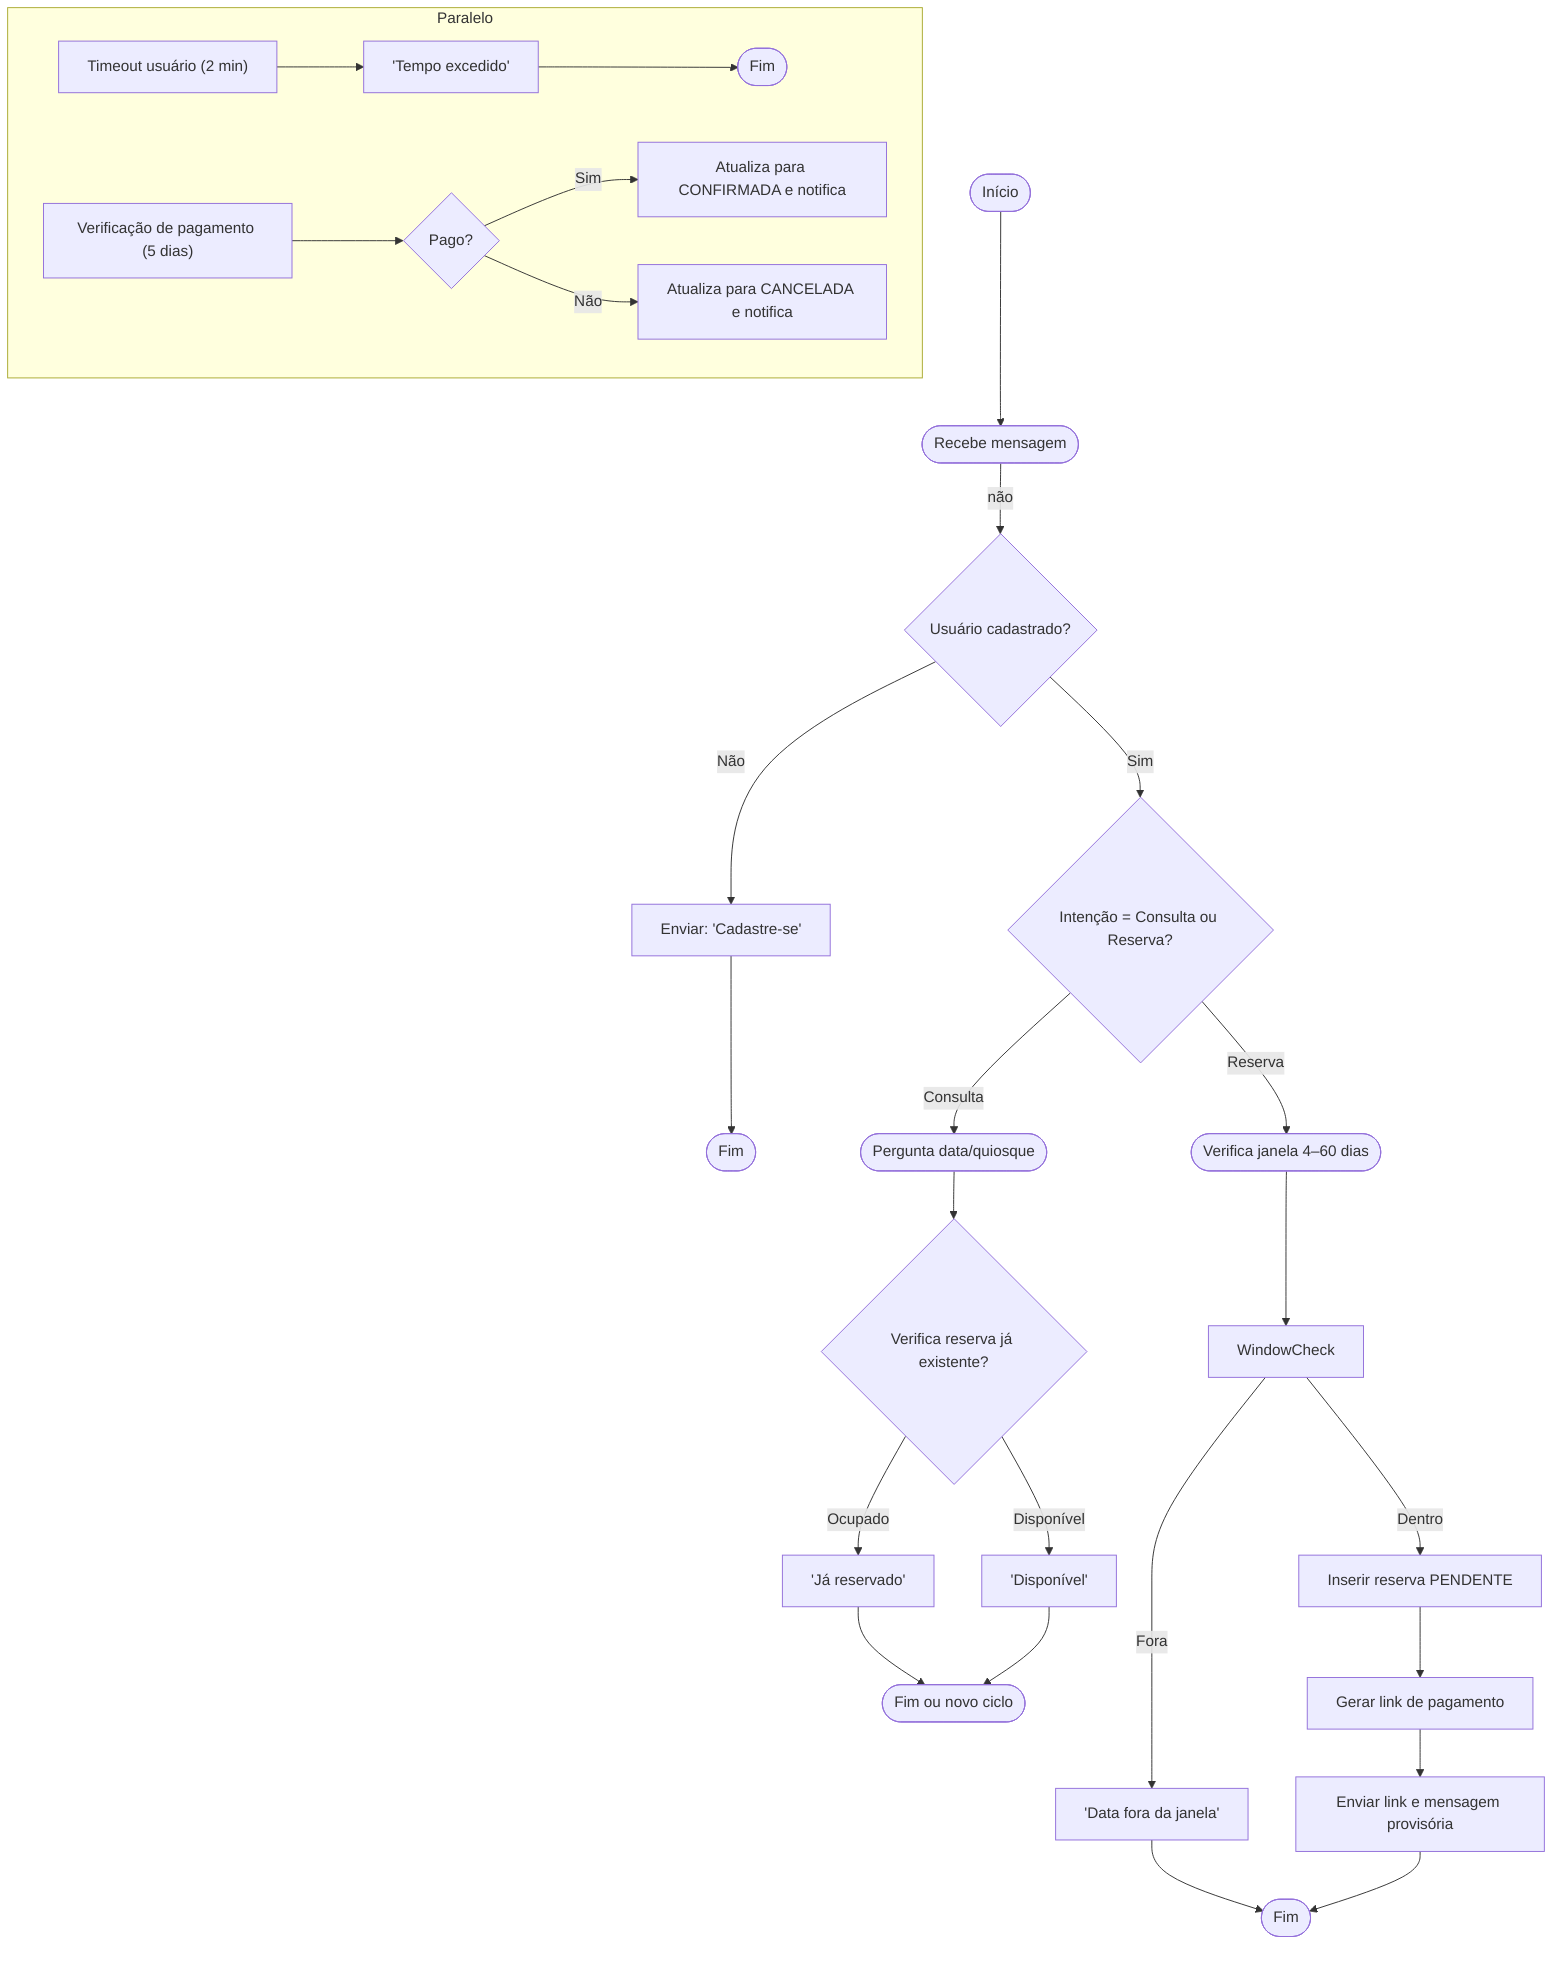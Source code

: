 %% Flowchart – Lógica de Decisões e Processos
flowchart TD
    %% Instrução IA: Início do fluxograma
    Start(["Início"])

    %% Instrução IA: Receber mensagem via WAHA
    ReceiveMsg(["Recebe mensagem"])
    Start --> ReceiveMsg

    %% Instrução IA: Verificar cadastro do usuário
    ReceiveMsg --> |não| AskRegister{"Usuário cadastrado?"}
    AskRegister -->|Não| MsgRegister["Enviar: 'Cadastre-se'"] --> End1(["Fim"])
    AskRegister -->|Sim| NextAction

    %% Instrução IA: Decidir intenção do usuário
    NextAction{"Intenção = Consulta ou Reserva?"}
    NextAction -->|Consulta| Consulta
    NextAction -->|Reserva| Reserva

    %% Subfluxo Consulta
    Consulta(["Pergunta data/quiosque"])
    Consulta --> CheckRes{"Verifica reserva já existente?"}
    CheckRes -->|Ocupado| MsgBusy["'Já reservado'"] --> End2(["Fim ou novo ciclo"])
    CheckRes -->|Disponível| MsgFree["'Disponível'"] --> End2

    %% Subfluxo Reserva
    Reserva(["Verifica janela 4–60 dias"])
    Reserva --> WindowCheck
    WindowCheck -->|Fora| MsgWindowErr["'Data fora da janela'"] --> End3(["Fim"])
    WindowCheck -->|Dentro| MakePend["Inserir reserva PENDENTE"]
    MakePend --> GenLink["Gerar link de pagamento"]
    GenLink --> MsgPending["Enviar link e mensagem provisória"] --> End3

    %% Processo paralelo: Timeout e Pagamento
    subgraph Paralelo
      direction LR
      Timeout["Timeout usuário (2 min)"] --> MsgTimeout["'Tempo excedido'"] --> End4(["Fim"])
      WaitPay["Verificação de pagamento (5 dias)"] --> UpdateStatus
      UpdateStatus{"Pago?"}
      UpdateStatus -->|Sim| Confirm["Atualiza para CONFIRMADA e notifica"]
      UpdateStatus -->|Não| Cancel["Atualiza para CANCELADA e notifica"]
    end